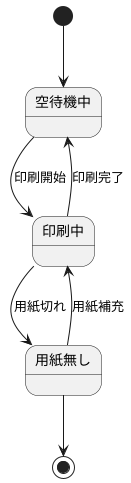 @startuml 演習6-1
skinparam monochrome true
[*] --> 空待機中
空待機中 --> 印刷中 : 印刷開始
印刷中 --> 用紙無し : 用紙切れ
用紙無し --> 印刷中 : 用紙補充
印刷中 --> 空待機中 : 印刷完了
用紙無し --> [*]
@enduml
